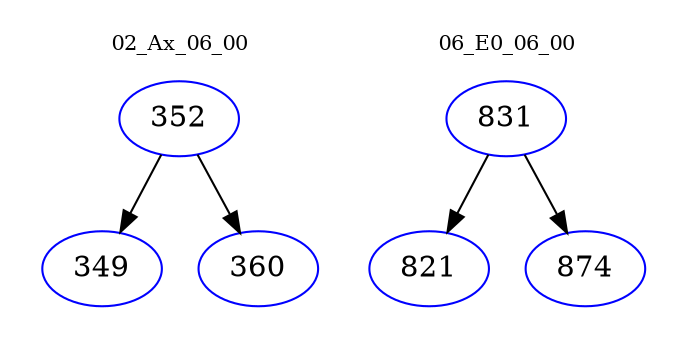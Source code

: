 digraph{
subgraph cluster_0 {
color = white
label = "02_Ax_06_00";
fontsize=10;
T0_352 [label="352", color="blue"]
T0_352 -> T0_349 [color="black"]
T0_349 [label="349", color="blue"]
T0_352 -> T0_360 [color="black"]
T0_360 [label="360", color="blue"]
}
subgraph cluster_1 {
color = white
label = "06_E0_06_00";
fontsize=10;
T1_831 [label="831", color="blue"]
T1_831 -> T1_821 [color="black"]
T1_821 [label="821", color="blue"]
T1_831 -> T1_874 [color="black"]
T1_874 [label="874", color="blue"]
}
}
